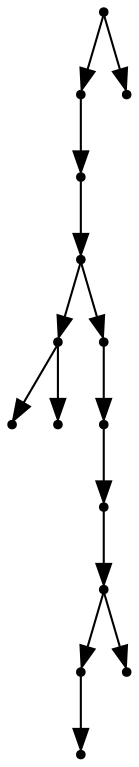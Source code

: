 digraph {
  14 [shape=point];
  12 [shape=point];
  11 [shape=point];
  10 [shape=point];
  2 [shape=point];
  0 [shape=point];
  1 [shape=point];
  9 [shape=point];
  8 [shape=point];
  7 [shape=point];
  6 [shape=point];
  4 [shape=point];
  3 [shape=point];
  5 [shape=point];
  13 [shape=point];
14 -> 12;
12 -> 11;
11 -> 10;
10 -> 2;
2 -> 0;
2 -> 1;
10 -> 9;
9 -> 8;
8 -> 7;
7 -> 6;
6 -> 4;
4 -> 3;
6 -> 5;
14 -> 13;
}
